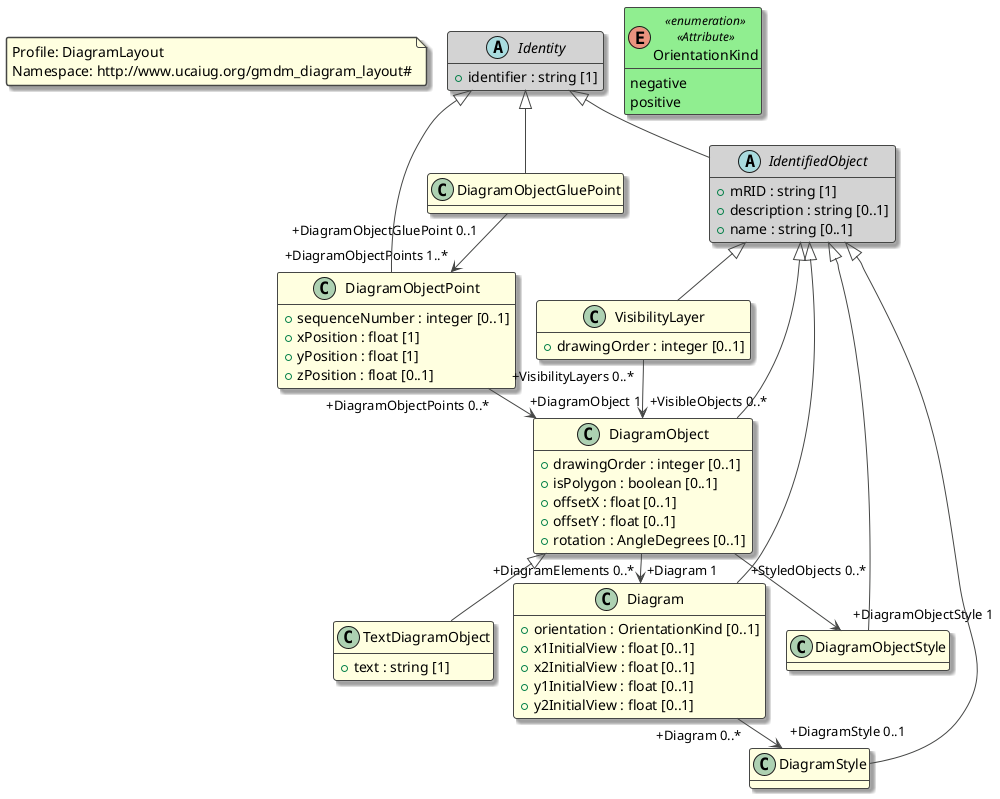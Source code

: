 @startuml
top to bottom direction
hide empty methods

' Here we adjust the horizontal spacing for better spatial rendering (the PlantUML default is ~20)
skinparam nodesep 20
' Here we adjust the vertical spacing for better spatial rendering (the PlantUML default is ~30)
skinparam ranksep 30

skinparam BackgroundColor #FFFFFF
skinparam shadowing false
skinparam RoundCorner 5
skinparam BorderColor #454645
skinparam ArrowColor #454645
skinparam FontColor #000000

skinparam class {
  ' Concrete classes style definition
  BackgroundColor #FFFFE0
  FontColor #000000
  AttributeFontColor #000000
  StereotypeFontColor #000000
  HeaderFontColor #000000
  BorderColor #454645
  BorderThickness 1
  
  ' Abstract classes style definition
  BackgroundColor<<abstract>> #D3D3D3
  FontColor<<abstract>> #000000
  AttributeFontColor<<abstract>> #000000
  StereotypeFontColor<<abstract>> #000000
  HeaderFontColor<<abstract>> #000000
  BorderColor<<abstract>> #454645
  BorderThickness<<abstract>> 1
  
  ' Enumerations style definition
  BackgroundColor<<enumeration>> #90EE90
  FontColor<<enumeration>> #000000
  AttributeFontColor<<enumeration>> #000000
  StereotypeFontColor<<enumeration>> #000000
  HeaderFontColor <<enumeration>> #000000
  BorderColor<<enumeration>> #454645
  BorderThickness<<enumeration>> 1
  
  ' CIMDatatypes style definition
  BackgroundColor<<CIMDatatype>> #FFEBCD
  FontColor<<CIMDatatype>> #000000
  AttributeFontColor<<CIMDatatype>> #000000
  StereotypeFontColor<<CIMDatatype>> #000000
  HeaderFontColor<<CIMDatatype>> #000000
  BorderColor<<CIMDatatype>> #454645
  BorderThickness<<CIMDatatype>> 1
  
  ' Compound classes style definition
  BackgroundColor<<Compound>> #FFEBCD
  FontColor<<Compound>> #000000
  AttributeFontColor<<Compound>> #000000
  StereotypeFontColor<<Compound>> #000000
  HeaderFontColor<<Compound>> #000000
  BorderColor<<Compound>> #454645
  BorderThickness<<Compound>> 1
  
  ' Primitive classes style definition
  BackgroundColor<<Primitive>> #E6E6FF
  FontColor<<Primitive>> #000000
  AttributeFontColor<<Primitive>> #000000
  StereotypeFontColor<<Primitive>> #000000
  HeaderFontColor<<Primitive>> #000000
  BorderColor<<Primitive>> #454645
  BorderThickness<<Primitive>> 1
  
  ' Errors classes style definition
  BackgroundColor<<error>> #FFC0CB
  FontColor<<error>> #000000
  AttributeFontColor<<error>> #000000
  StereotypeFontColor<<error>> #000000
  HeaderFontColor<<error>> #000000
  BorderColor<<error>> #454645
  BorderThickness<<error>> 1
}
skinparam shadowing true

hide <<abstract>> stereotype
hide <<error>> stereotype


skinparam note {
  BorderColor #454645
  BorderThickness 1.5
  FontSize 14
  Font Bold
  FontColor #000000
}
' Add a note towards the upper left corner of the diagram
note as DiagramLayoutNote #lightyellow
   Profile: DiagramLayout
   Namespace: http://www.ucaiug.org/gmdm_diagram_layout#
end note

' Diagram inherits from IdentifiedObject
class Diagram   {
   +orientation : OrientationKind [0..1]
   +x1InitialView : float [0..1]
   +x2InitialView : float [0..1]
   +y1InitialView : float [0..1]
   +y2InitialView : float [0..1]
}

IdentifiedObject <|-- Diagram
Diagram "+Diagram 0..*" --> "+DiagramStyle 0..1" DiagramStyle

' DiagramObject inherits from IdentifiedObject
class DiagramObject   {
   +drawingOrder : integer [0..1]
   +isPolygon : boolean [0..1]
   +offsetX : float [0..1]
   +offsetY : float [0..1]
   +rotation : AngleDegrees [0..1]
}

IdentifiedObject <|-- DiagramObject
DiagramObject "+DiagramElements 0..*" --> "+Diagram 1" Diagram
DiagramObject "+StyledObjects 0..*" --> "+DiagramObjectStyle 1" DiagramObjectStyle

' DiagramObjectGluePoint inherits from Identity
class DiagramObjectGluePoint   {
}

Identity <|-- DiagramObjectGluePoint
DiagramObjectGluePoint "+DiagramObjectGluePoint 0..1" --> "+DiagramObjectPoints 1..*" DiagramObjectPoint

' DiagramObjectPoint inherits from Identity
class DiagramObjectPoint   {
   +sequenceNumber : integer [0..1]
   +xPosition : float [1]
   +yPosition : float [1]
   +zPosition : float [0..1]
}

Identity <|-- DiagramObjectPoint
DiagramObjectPoint "+DiagramObjectPoints 0..*" --> "+DiagramObject 1" DiagramObject

' DiagramObjectStyle inherits from IdentifiedObject
class DiagramObjectStyle   {
}

IdentifiedObject <|-- DiagramObjectStyle

' DiagramStyle inherits from IdentifiedObject
class DiagramStyle   {
}

IdentifiedObject <|-- DiagramStyle

' IdentifiedObject inherits from Identity
abstract class IdentifiedObject  <<abstract>> {
   +mRID : string [1]
   +description : string [0..1]
   +name : string [0..1]
}

Identity <|-- IdentifiedObject

' Identity
abstract class Identity  <<abstract>> {
   +identifier : string [1]
}


' Enumeration OrientationKind
enum OrientationKind <<enumeration>><<Attribute>>  {
   negative
   positive
}

' TextDiagramObject inherits from DiagramObject
class TextDiagramObject   {
   +text : string [1]
}

DiagramObject <|-- TextDiagramObject

' VisibilityLayer inherits from IdentifiedObject
class VisibilityLayer   {
   +drawingOrder : integer [0..1]
}

IdentifiedObject <|-- VisibilityLayer
VisibilityLayer "+VisibilityLayers 0..*" --> "+VisibleObjects 0..*" DiagramObject

@enduml
